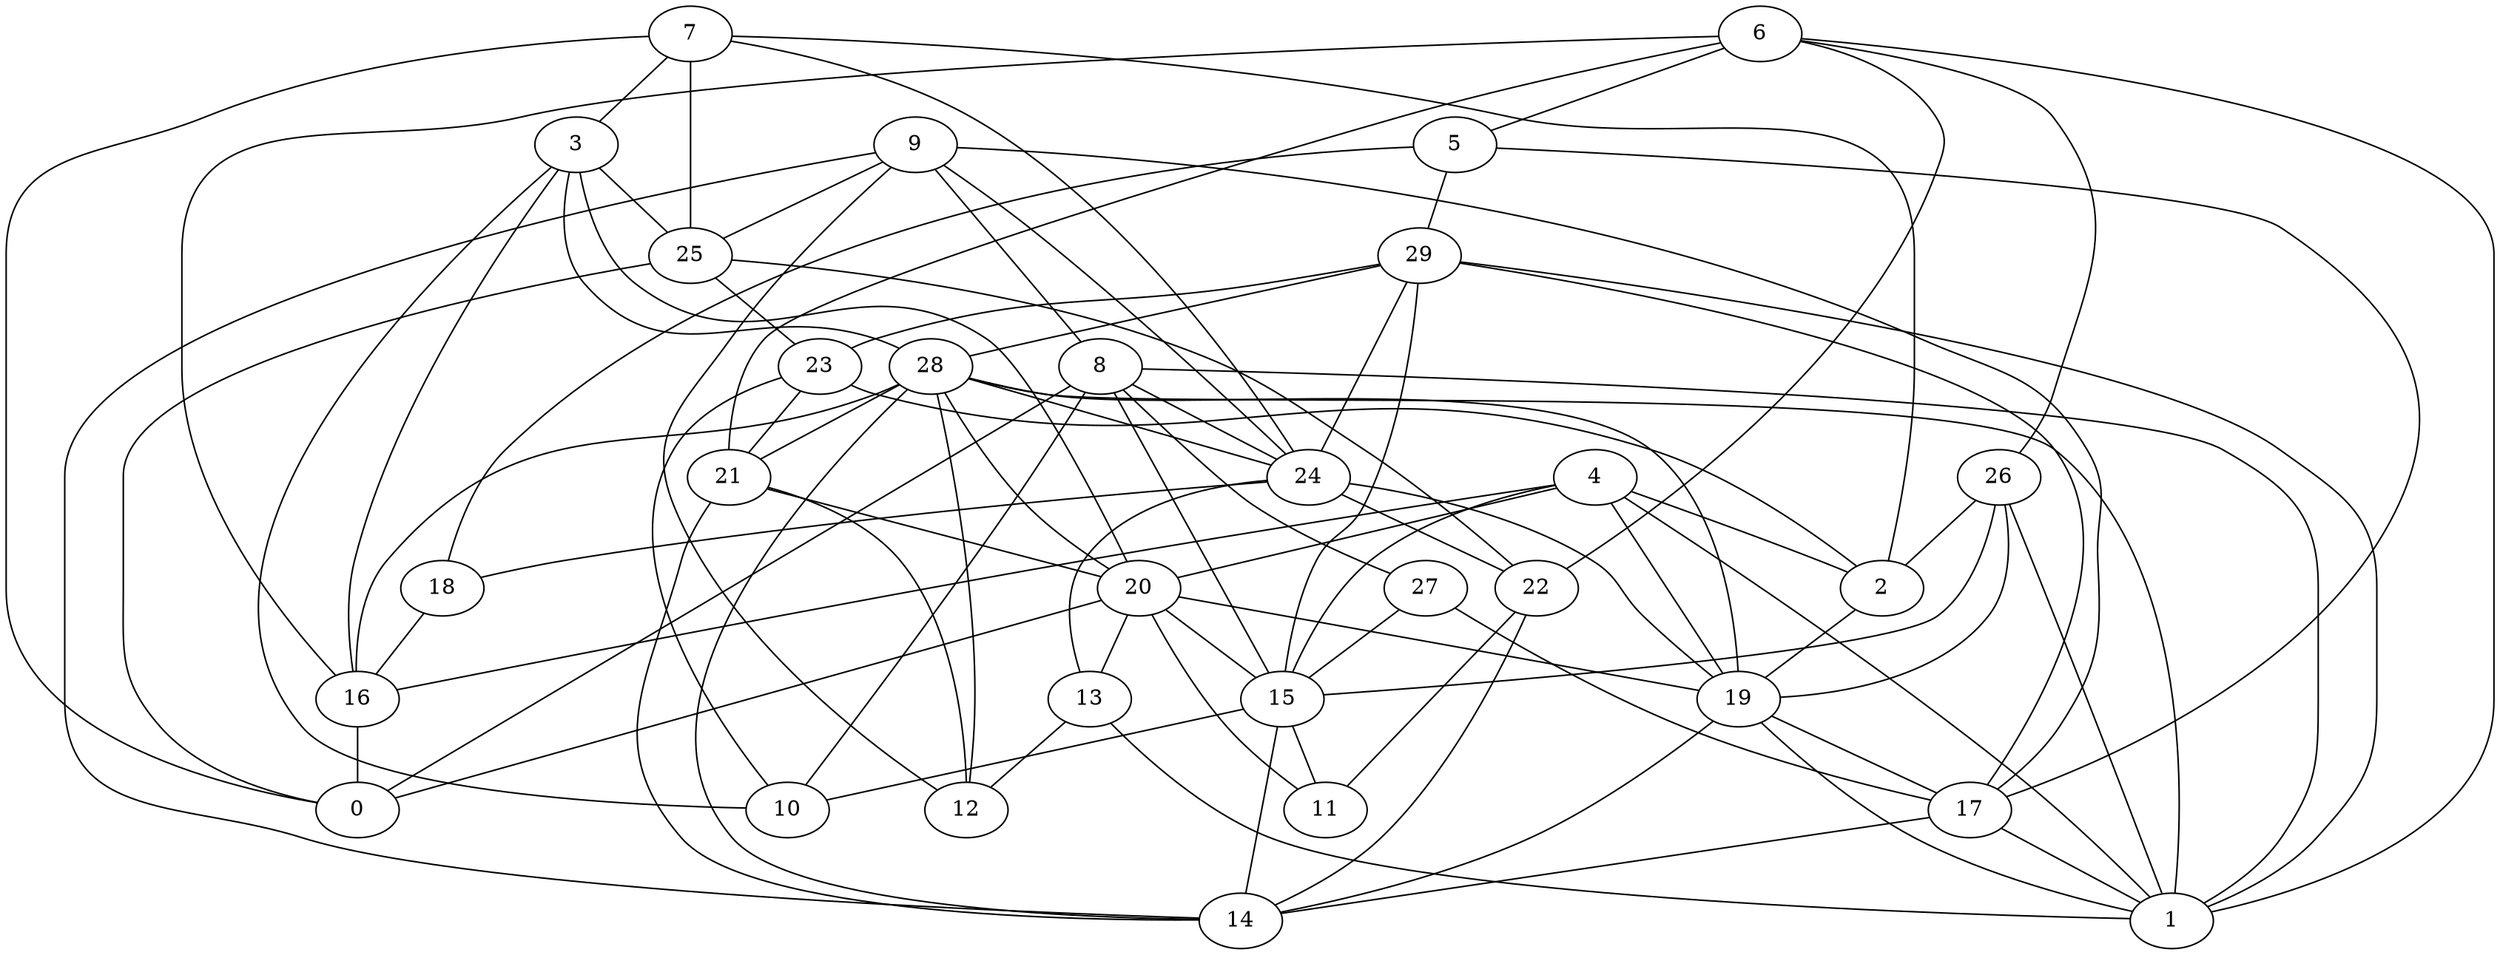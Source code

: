 digraph GG_graph {

subgraph G_graph {
edge [color = black]
"15" -> "10" [dir = none]
"15" -> "14" [dir = none]
"15" -> "11" [dir = none]
"13" -> "1" [dir = none]
"13" -> "12" [dir = none]
"29" -> "15" [dir = none]
"29" -> "23" [dir = none]
"29" -> "24" [dir = none]
"29" -> "1" [dir = none]
"29" -> "28" [dir = none]
"29" -> "17" [dir = none]
"9" -> "12" [dir = none]
"9" -> "17" [dir = none]
"9" -> "25" [dir = none]
"9" -> "8" [dir = none]
"9" -> "14" [dir = none]
"9" -> "24" [dir = none]
"22" -> "14" [dir = none]
"22" -> "11" [dir = none]
"19" -> "17" [dir = none]
"19" -> "1" [dir = none]
"20" -> "13" [dir = none]
"20" -> "11" [dir = none]
"20" -> "15" [dir = none]
"20" -> "0" [dir = none]
"20" -> "19" [dir = none]
"23" -> "21" [dir = none]
"23" -> "2" [dir = none]
"23" -> "10" [dir = none]
"21" -> "12" [dir = none]
"21" -> "14" [dir = none]
"21" -> "20" [dir = none]
"18" -> "16" [dir = none]
"28" -> "20" [dir = none]
"28" -> "14" [dir = none]
"28" -> "16" [dir = none]
"28" -> "1" [dir = none]
"28" -> "24" [dir = none]
"28" -> "21" [dir = none]
"28" -> "19" [dir = none]
"28" -> "12" [dir = none]
"17" -> "14" [dir = none]
"16" -> "0" [dir = none]
"6" -> "5" [dir = none]
"6" -> "1" [dir = none]
"6" -> "22" [dir = none]
"6" -> "16" [dir = none]
"6" -> "26" [dir = none]
"6" -> "21" [dir = none]
"3" -> "25" [dir = none]
"3" -> "10" [dir = none]
"3" -> "28" [dir = none]
"3" -> "20" [dir = none]
"3" -> "16" [dir = none]
"5" -> "18" [dir = none]
"5" -> "29" [dir = none]
"5" -> "17" [dir = none]
"24" -> "18" [dir = none]
"24" -> "22" [dir = none]
"24" -> "19" [dir = none]
"24" -> "13" [dir = none]
"26" -> "1" [dir = none]
"26" -> "19" [dir = none]
"26" -> "2" [dir = none]
"26" -> "15" [dir = none]
"27" -> "17" [dir = none]
"27" -> "15" [dir = none]
"7" -> "2" [dir = none]
"7" -> "24" [dir = none]
"7" -> "3" [dir = none]
"7" -> "0" [dir = none]
"7" -> "25" [dir = none]
"8" -> "27" [dir = none]
"8" -> "1" [dir = none]
"8" -> "24" [dir = none]
"8" -> "10" [dir = none]
"8" -> "15" [dir = none]
"8" -> "0" [dir = none]
"4" -> "16" [dir = none]
"4" -> "1" [dir = none]
"4" -> "2" [dir = none]
"4" -> "19" [dir = none]
"4" -> "15" [dir = none]
"25" -> "0" [dir = none]
"25" -> "23" [dir = none]
"25" -> "22" [dir = none]
"2" -> "19" [dir = none]
"4" -> "20" [dir = none]
"17" -> "1" [dir = none]
"19" -> "14" [dir = none]
}

}
